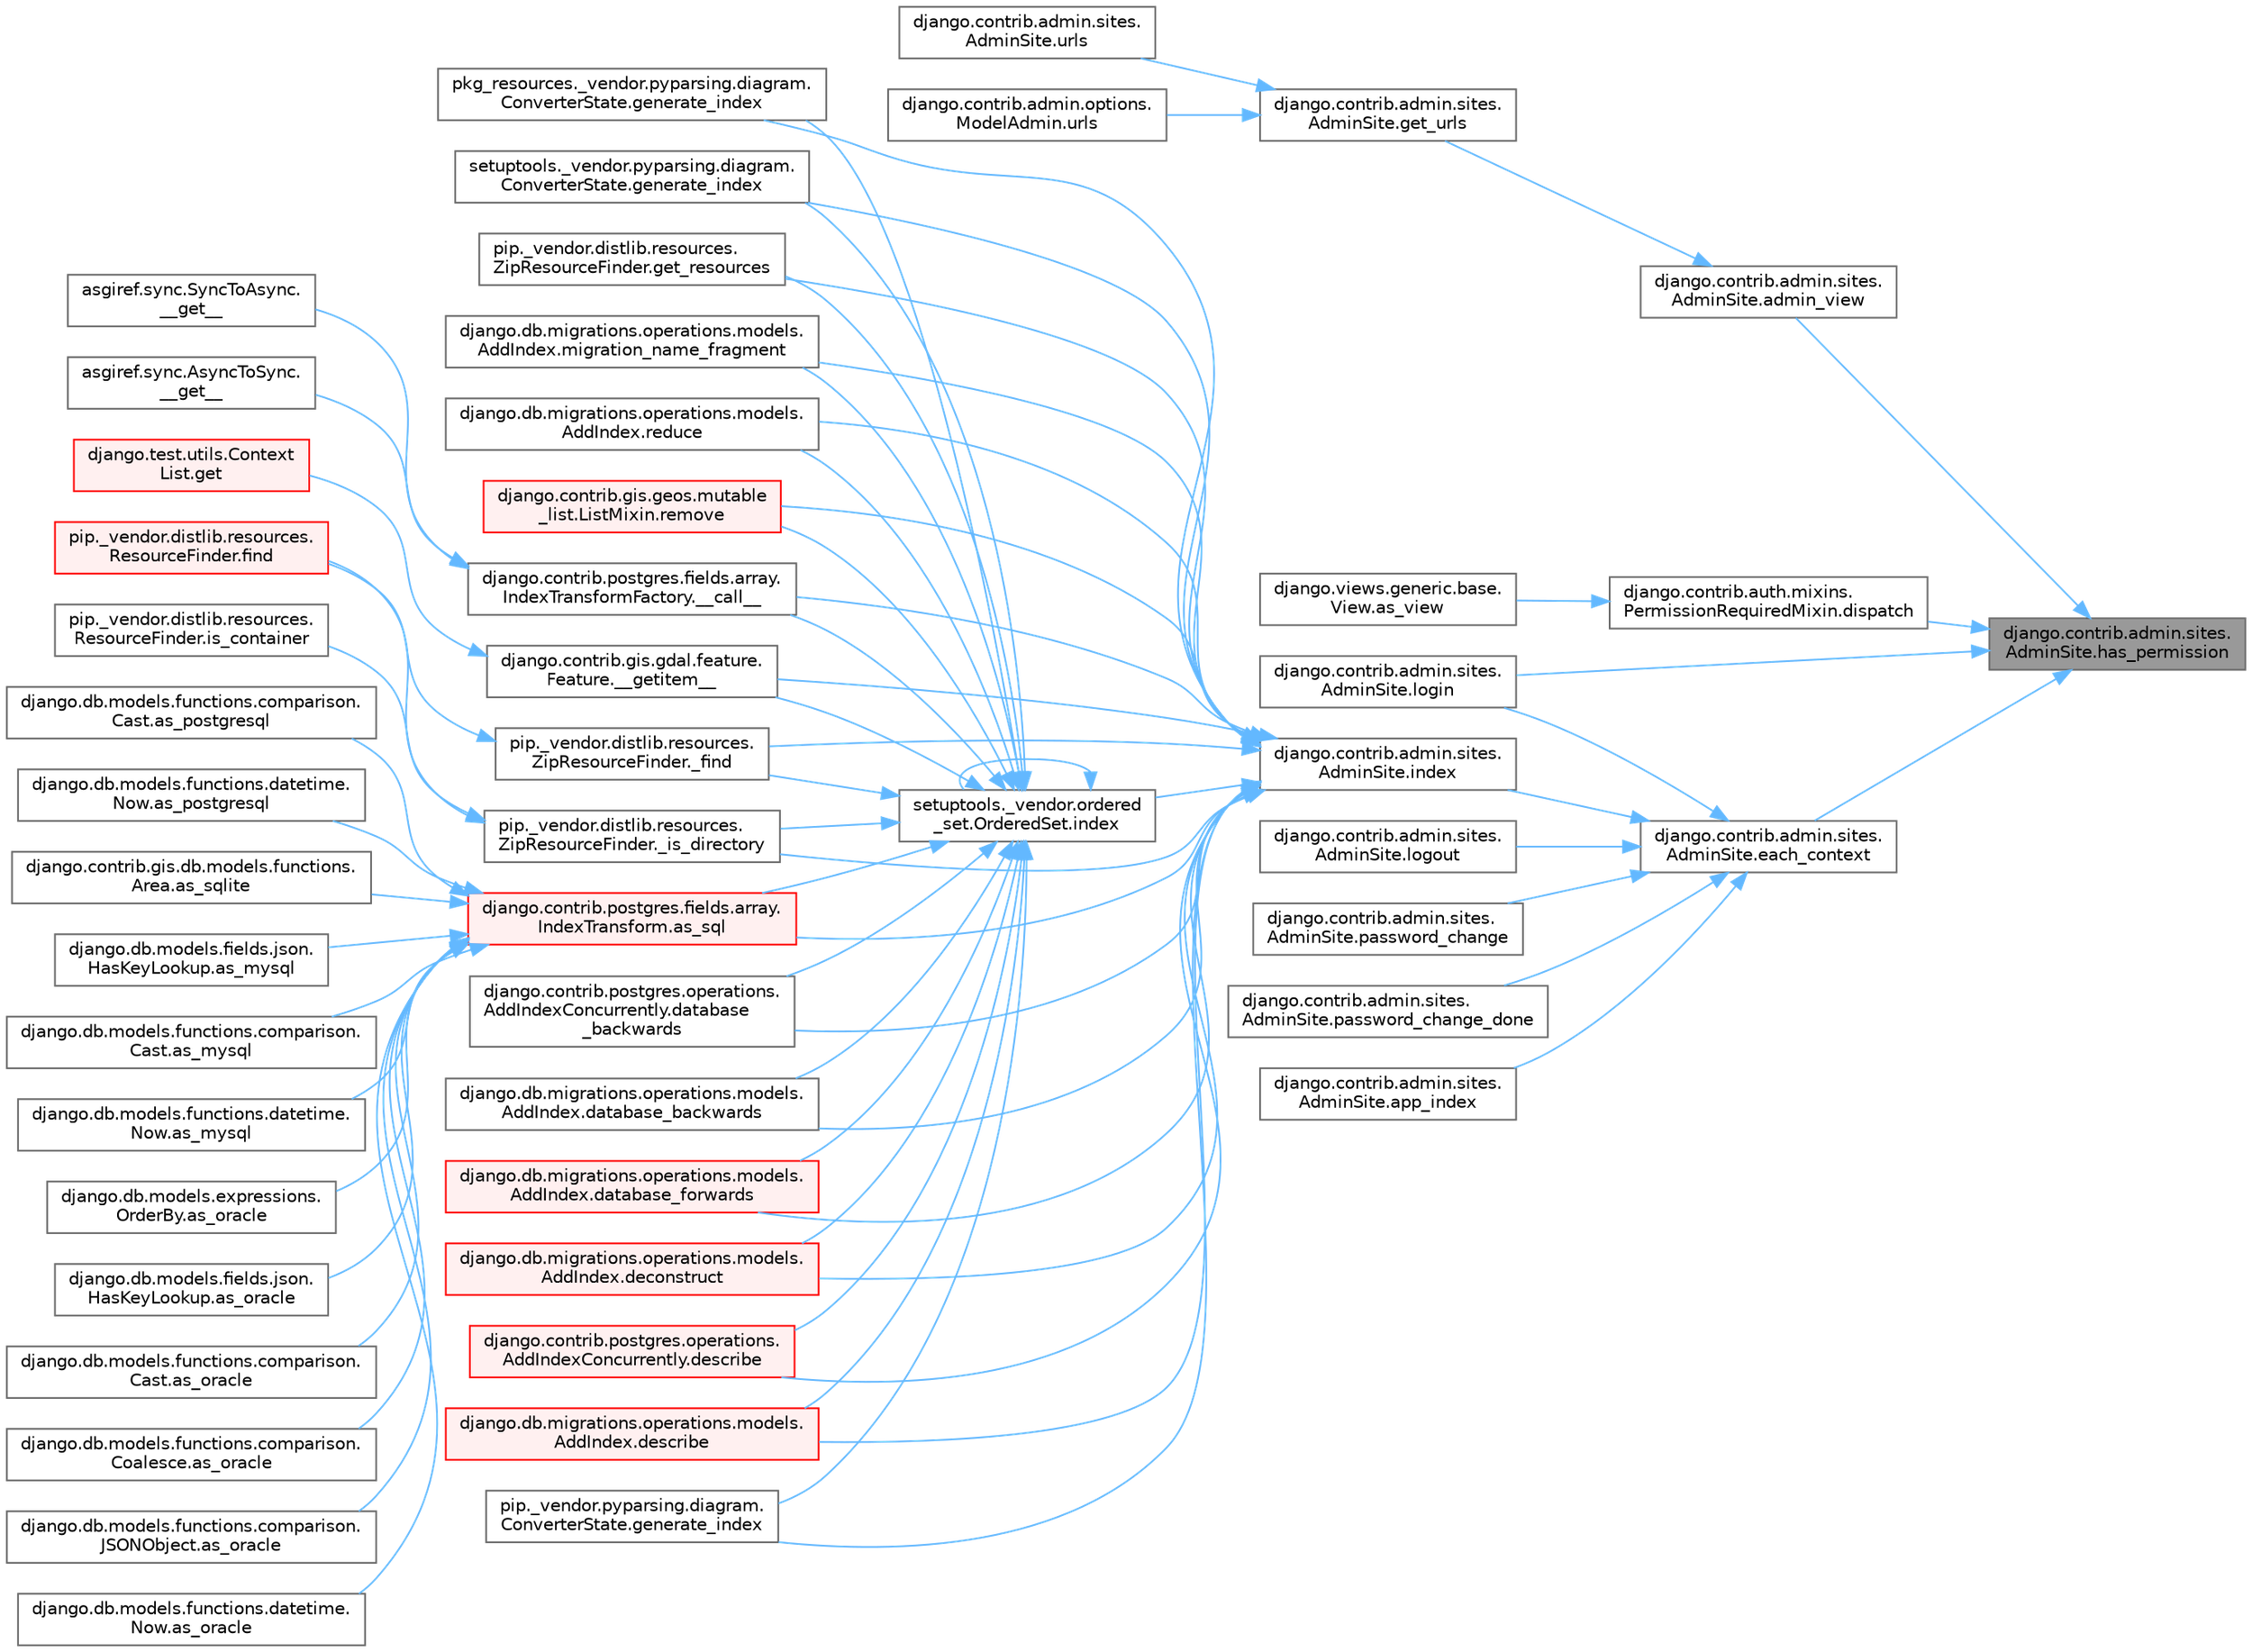 digraph "django.contrib.admin.sites.AdminSite.has_permission"
{
 // LATEX_PDF_SIZE
  bgcolor="transparent";
  edge [fontname=Helvetica,fontsize=10,labelfontname=Helvetica,labelfontsize=10];
  node [fontname=Helvetica,fontsize=10,shape=box,height=0.2,width=0.4];
  rankdir="RL";
  Node1 [id="Node000001",label="django.contrib.admin.sites.\lAdminSite.has_permission",height=0.2,width=0.4,color="gray40", fillcolor="grey60", style="filled", fontcolor="black",tooltip=" "];
  Node1 -> Node2 [id="edge1_Node000001_Node000002",dir="back",color="steelblue1",style="solid",tooltip=" "];
  Node2 [id="Node000002",label="django.contrib.admin.sites.\lAdminSite.admin_view",height=0.2,width=0.4,color="grey40", fillcolor="white", style="filled",URL="$classdjango_1_1contrib_1_1admin_1_1sites_1_1_admin_site.html#a9dc21ef6fee579f9607db56cb767bce9",tooltip=" "];
  Node2 -> Node3 [id="edge2_Node000002_Node000003",dir="back",color="steelblue1",style="solid",tooltip=" "];
  Node3 [id="Node000003",label="django.contrib.admin.sites.\lAdminSite.get_urls",height=0.2,width=0.4,color="grey40", fillcolor="white", style="filled",URL="$classdjango_1_1contrib_1_1admin_1_1sites_1_1_admin_site.html#aeb606e81932a5382dd18cca4f985bd91",tooltip=" "];
  Node3 -> Node4 [id="edge3_Node000003_Node000004",dir="back",color="steelblue1",style="solid",tooltip=" "];
  Node4 [id="Node000004",label="django.contrib.admin.options.\lModelAdmin.urls",height=0.2,width=0.4,color="grey40", fillcolor="white", style="filled",URL="$classdjango_1_1contrib_1_1admin_1_1options_1_1_model_admin.html#acb0acd66eaa0285cb84a9725337e0461",tooltip=" "];
  Node3 -> Node5 [id="edge4_Node000003_Node000005",dir="back",color="steelblue1",style="solid",tooltip=" "];
  Node5 [id="Node000005",label="django.contrib.admin.sites.\lAdminSite.urls",height=0.2,width=0.4,color="grey40", fillcolor="white", style="filled",URL="$classdjango_1_1contrib_1_1admin_1_1sites_1_1_admin_site.html#a5779602ab3f5e37505aa669f7e7d61d3",tooltip=" "];
  Node1 -> Node6 [id="edge5_Node000001_Node000006",dir="back",color="steelblue1",style="solid",tooltip=" "];
  Node6 [id="Node000006",label="django.contrib.auth.mixins.\lPermissionRequiredMixin.dispatch",height=0.2,width=0.4,color="grey40", fillcolor="white", style="filled",URL="$classdjango_1_1contrib_1_1auth_1_1mixins_1_1_permission_required_mixin.html#a99e912aa9c164e7f4e91e46eb9307327",tooltip=" "];
  Node6 -> Node7 [id="edge6_Node000006_Node000007",dir="back",color="steelblue1",style="solid",tooltip=" "];
  Node7 [id="Node000007",label="django.views.generic.base.\lView.as_view",height=0.2,width=0.4,color="grey40", fillcolor="white", style="filled",URL="$classdjango_1_1views_1_1generic_1_1base_1_1_view.html#a84aeb44ead28d3965e5e2c15b3736bd1",tooltip=" "];
  Node1 -> Node8 [id="edge7_Node000001_Node000008",dir="back",color="steelblue1",style="solid",tooltip=" "];
  Node8 [id="Node000008",label="django.contrib.admin.sites.\lAdminSite.each_context",height=0.2,width=0.4,color="grey40", fillcolor="white", style="filled",URL="$classdjango_1_1contrib_1_1admin_1_1sites_1_1_admin_site.html#a2fa6564879d3934ecab0af6453f2ff39",tooltip=" "];
  Node8 -> Node9 [id="edge8_Node000008_Node000009",dir="back",color="steelblue1",style="solid",tooltip=" "];
  Node9 [id="Node000009",label="django.contrib.admin.sites.\lAdminSite.app_index",height=0.2,width=0.4,color="grey40", fillcolor="white", style="filled",URL="$classdjango_1_1contrib_1_1admin_1_1sites_1_1_admin_site.html#acaada7e9fc70407fef89f7ef56265c9e",tooltip=" "];
  Node8 -> Node10 [id="edge9_Node000008_Node000010",dir="back",color="steelblue1",style="solid",tooltip=" "];
  Node10 [id="Node000010",label="django.contrib.admin.sites.\lAdminSite.index",height=0.2,width=0.4,color="grey40", fillcolor="white", style="filled",URL="$classdjango_1_1contrib_1_1admin_1_1sites_1_1_admin_site.html#a8cc2add93ddb844723663bc9f56e8e1d",tooltip=" "];
  Node10 -> Node11 [id="edge10_Node000010_Node000011",dir="back",color="steelblue1",style="solid",tooltip=" "];
  Node11 [id="Node000011",label="django.contrib.postgres.fields.array.\lIndexTransformFactory.__call__",height=0.2,width=0.4,color="grey40", fillcolor="white", style="filled",URL="$classdjango_1_1contrib_1_1postgres_1_1fields_1_1array_1_1_index_transform_factory.html#a33f045a7af97794cac3f1df22d972635",tooltip=" "];
  Node11 -> Node12 [id="edge11_Node000011_Node000012",dir="back",color="steelblue1",style="solid",tooltip=" "];
  Node12 [id="Node000012",label="asgiref.sync.AsyncToSync.\l__get__",height=0.2,width=0.4,color="grey40", fillcolor="white", style="filled",URL="$classasgiref_1_1sync_1_1_async_to_sync.html#a23e9ef7a73da98dad9e3f4e65846969b",tooltip=" "];
  Node11 -> Node13 [id="edge12_Node000011_Node000013",dir="back",color="steelblue1",style="solid",tooltip=" "];
  Node13 [id="Node000013",label="asgiref.sync.SyncToAsync.\l__get__",height=0.2,width=0.4,color="grey40", fillcolor="white", style="filled",URL="$classasgiref_1_1sync_1_1_sync_to_async.html#aebdfbe3f01079a529fd2f39810597381",tooltip=" "];
  Node10 -> Node14 [id="edge13_Node000010_Node000014",dir="back",color="steelblue1",style="solid",tooltip=" "];
  Node14 [id="Node000014",label="django.contrib.gis.gdal.feature.\lFeature.__getitem__",height=0.2,width=0.4,color="grey40", fillcolor="white", style="filled",URL="$classdjango_1_1contrib_1_1gis_1_1gdal_1_1feature_1_1_feature.html#aae4693a9e667abc1ae43cef10ed648dd",tooltip=" "];
  Node14 -> Node15 [id="edge14_Node000014_Node000015",dir="back",color="steelblue1",style="solid",tooltip=" "];
  Node15 [id="Node000015",label="django.test.utils.Context\lList.get",height=0.2,width=0.4,color="red", fillcolor="#FFF0F0", style="filled",URL="$classdjango_1_1test_1_1utils_1_1_context_list.html#a1797663a8ac92f44dcb9ad281a896842",tooltip=" "];
  Node10 -> Node3151 [id="edge15_Node000010_Node003151",dir="back",color="steelblue1",style="solid",tooltip=" "];
  Node3151 [id="Node003151",label="pip._vendor.distlib.resources.\lZipResourceFinder._find",height=0.2,width=0.4,color="grey40", fillcolor="white", style="filled",URL="$classpip_1_1__vendor_1_1distlib_1_1resources_1_1_zip_resource_finder.html#a57879b360fbd9bfbc21b592644b86289",tooltip=" "];
  Node3151 -> Node3152 [id="edge16_Node003151_Node003152",dir="back",color="steelblue1",style="solid",tooltip=" "];
  Node3152 [id="Node003152",label="pip._vendor.distlib.resources.\lResourceFinder.find",height=0.2,width=0.4,color="red", fillcolor="#FFF0F0", style="filled",URL="$classpip_1_1__vendor_1_1distlib_1_1resources_1_1_resource_finder.html#abad206a30505747120bab223934d4bf5",tooltip=" "];
  Node10 -> Node3163 [id="edge17_Node000010_Node003163",dir="back",color="steelblue1",style="solid",tooltip=" "];
  Node3163 [id="Node003163",label="pip._vendor.distlib.resources.\lZipResourceFinder._is_directory",height=0.2,width=0.4,color="grey40", fillcolor="white", style="filled",URL="$classpip_1_1__vendor_1_1distlib_1_1resources_1_1_zip_resource_finder.html#a0345cc785b803debb71a5b549c75b0d8",tooltip=" "];
  Node3163 -> Node3152 [id="edge18_Node003163_Node003152",dir="back",color="steelblue1",style="solid",tooltip=" "];
  Node3163 -> Node3164 [id="edge19_Node003163_Node003164",dir="back",color="steelblue1",style="solid",tooltip=" "];
  Node3164 [id="Node003164",label="pip._vendor.distlib.resources.\lResourceFinder.is_container",height=0.2,width=0.4,color="grey40", fillcolor="white", style="filled",URL="$classpip_1_1__vendor_1_1distlib_1_1resources_1_1_resource_finder.html#ad276e0f943f151b55f8684bd31847aa3",tooltip=" "];
  Node10 -> Node1233 [id="edge20_Node000010_Node001233",dir="back",color="steelblue1",style="solid",tooltip=" "];
  Node1233 [id="Node001233",label="django.contrib.postgres.fields.array.\lIndexTransform.as_sql",height=0.2,width=0.4,color="red", fillcolor="#FFF0F0", style="filled",URL="$classdjango_1_1contrib_1_1postgres_1_1fields_1_1array_1_1_index_transform.html#aa3768b799c70ccd1a20642f974723bc7",tooltip=" "];
  Node1233 -> Node322 [id="edge21_Node001233_Node000322",dir="back",color="steelblue1",style="solid",tooltip=" "];
  Node322 [id="Node000322",label="django.db.models.fields.json.\lHasKeyLookup.as_mysql",height=0.2,width=0.4,color="grey40", fillcolor="white", style="filled",URL="$classdjango_1_1db_1_1models_1_1fields_1_1json_1_1_has_key_lookup.html#a10f67427287f2c0ea32513ca6f481e96",tooltip=" "];
  Node1233 -> Node323 [id="edge22_Node001233_Node000323",dir="back",color="steelblue1",style="solid",tooltip=" "];
  Node323 [id="Node000323",label="django.db.models.functions.comparison.\lCast.as_mysql",height=0.2,width=0.4,color="grey40", fillcolor="white", style="filled",URL="$classdjango_1_1db_1_1models_1_1functions_1_1comparison_1_1_cast.html#a447737891e955909c6a381529a67a84e",tooltip=" "];
  Node1233 -> Node324 [id="edge23_Node001233_Node000324",dir="back",color="steelblue1",style="solid",tooltip=" "];
  Node324 [id="Node000324",label="django.db.models.functions.datetime.\lNow.as_mysql",height=0.2,width=0.4,color="grey40", fillcolor="white", style="filled",URL="$classdjango_1_1db_1_1models_1_1functions_1_1datetime_1_1_now.html#a070a9334fb198086c0c4e96e9725d92b",tooltip=" "];
  Node1233 -> Node314 [id="edge24_Node001233_Node000314",dir="back",color="steelblue1",style="solid",tooltip=" "];
  Node314 [id="Node000314",label="django.db.models.expressions.\lOrderBy.as_oracle",height=0.2,width=0.4,color="grey40", fillcolor="white", style="filled",URL="$classdjango_1_1db_1_1models_1_1expressions_1_1_order_by.html#af9b6ede9b0df85d6bcf54f983b3a8f6a",tooltip=" "];
  Node1233 -> Node325 [id="edge25_Node001233_Node000325",dir="back",color="steelblue1",style="solid",tooltip=" "];
  Node325 [id="Node000325",label="django.db.models.fields.json.\lHasKeyLookup.as_oracle",height=0.2,width=0.4,color="grey40", fillcolor="white", style="filled",URL="$classdjango_1_1db_1_1models_1_1fields_1_1json_1_1_has_key_lookup.html#afbb88aa4fb23b3ec3acdc695c2f52398",tooltip=" "];
  Node1233 -> Node326 [id="edge26_Node001233_Node000326",dir="back",color="steelblue1",style="solid",tooltip=" "];
  Node326 [id="Node000326",label="django.db.models.functions.comparison.\lCast.as_oracle",height=0.2,width=0.4,color="grey40", fillcolor="white", style="filled",URL="$classdjango_1_1db_1_1models_1_1functions_1_1comparison_1_1_cast.html#ad466cd7ca85dc257d9e2718f41a263ec",tooltip=" "];
  Node1233 -> Node315 [id="edge27_Node001233_Node000315",dir="back",color="steelblue1",style="solid",tooltip=" "];
  Node315 [id="Node000315",label="django.db.models.functions.comparison.\lCoalesce.as_oracle",height=0.2,width=0.4,color="grey40", fillcolor="white", style="filled",URL="$classdjango_1_1db_1_1models_1_1functions_1_1comparison_1_1_coalesce.html#a1bbeea180ef3ef4d8ba5d51d33d6ef85",tooltip=" "];
  Node1233 -> Node327 [id="edge28_Node001233_Node000327",dir="back",color="steelblue1",style="solid",tooltip=" "];
  Node327 [id="Node000327",label="django.db.models.functions.comparison.\lJSONObject.as_oracle",height=0.2,width=0.4,color="grey40", fillcolor="white", style="filled",URL="$classdjango_1_1db_1_1models_1_1functions_1_1comparison_1_1_j_s_o_n_object.html#a4b4fa1161d27b0a9bbbdd0370e9af364",tooltip=" "];
  Node1233 -> Node328 [id="edge29_Node001233_Node000328",dir="back",color="steelblue1",style="solid",tooltip=" "];
  Node328 [id="Node000328",label="django.db.models.functions.datetime.\lNow.as_oracle",height=0.2,width=0.4,color="grey40", fillcolor="white", style="filled",URL="$classdjango_1_1db_1_1models_1_1functions_1_1datetime_1_1_now.html#ad5e1ae918a5c4d39f675f98280440538",tooltip=" "];
  Node1233 -> Node329 [id="edge30_Node001233_Node000329",dir="back",color="steelblue1",style="solid",tooltip=" "];
  Node329 [id="Node000329",label="django.db.models.functions.comparison.\lCast.as_postgresql",height=0.2,width=0.4,color="grey40", fillcolor="white", style="filled",URL="$classdjango_1_1db_1_1models_1_1functions_1_1comparison_1_1_cast.html#ae51aa6aa6fe8ca7064d8bca2f8e05188",tooltip=" "];
  Node1233 -> Node330 [id="edge31_Node001233_Node000330",dir="back",color="steelblue1",style="solid",tooltip=" "];
  Node330 [id="Node000330",label="django.db.models.functions.datetime.\lNow.as_postgresql",height=0.2,width=0.4,color="grey40", fillcolor="white", style="filled",URL="$classdjango_1_1db_1_1models_1_1functions_1_1datetime_1_1_now.html#af1402a88867fc6d69f3f56f655f37fca",tooltip=" "];
  Node1233 -> Node331 [id="edge32_Node001233_Node000331",dir="back",color="steelblue1",style="solid",tooltip=" "];
  Node331 [id="Node000331",label="django.contrib.gis.db.models.functions.\lArea.as_sqlite",height=0.2,width=0.4,color="grey40", fillcolor="white", style="filled",URL="$classdjango_1_1contrib_1_1gis_1_1db_1_1models_1_1functions_1_1_area.html#ab8bfa3d35d4368e04318069dd28bd2ca",tooltip=" "];
  Node10 -> Node3165 [id="edge33_Node000010_Node003165",dir="back",color="steelblue1",style="solid",tooltip=" "];
  Node3165 [id="Node003165",label="django.contrib.postgres.operations.\lAddIndexConcurrently.database\l_backwards",height=0.2,width=0.4,color="grey40", fillcolor="white", style="filled",URL="$classdjango_1_1contrib_1_1postgres_1_1operations_1_1_add_index_concurrently.html#af21e81c4c8073e6ce6da2490487f417f",tooltip=" "];
  Node10 -> Node3166 [id="edge34_Node000010_Node003166",dir="back",color="steelblue1",style="solid",tooltip=" "];
  Node3166 [id="Node003166",label="django.db.migrations.operations.models.\lAddIndex.database_backwards",height=0.2,width=0.4,color="grey40", fillcolor="white", style="filled",URL="$classdjango_1_1db_1_1migrations_1_1operations_1_1models_1_1_add_index.html#a8bf2b8a59248b5f1e13a4f93f478d5fc",tooltip=" "];
  Node10 -> Node3167 [id="edge35_Node000010_Node003167",dir="back",color="steelblue1",style="solid",tooltip=" "];
  Node3167 [id="Node003167",label="django.db.migrations.operations.models.\lAddIndex.database_forwards",height=0.2,width=0.4,color="red", fillcolor="#FFF0F0", style="filled",URL="$classdjango_1_1db_1_1migrations_1_1operations_1_1models_1_1_add_index.html#a494d51a94cc4a5de6355df751929c35d",tooltip=" "];
  Node10 -> Node3168 [id="edge36_Node000010_Node003168",dir="back",color="steelblue1",style="solid",tooltip=" "];
  Node3168 [id="Node003168",label="django.db.migrations.operations.models.\lAddIndex.deconstruct",height=0.2,width=0.4,color="red", fillcolor="#FFF0F0", style="filled",URL="$classdjango_1_1db_1_1migrations_1_1operations_1_1models_1_1_add_index.html#a0a2edbeacf2565de84f867b03b9b5beb",tooltip=" "];
  Node10 -> Node3169 [id="edge37_Node000010_Node003169",dir="back",color="steelblue1",style="solid",tooltip=" "];
  Node3169 [id="Node003169",label="django.contrib.postgres.operations.\lAddIndexConcurrently.describe",height=0.2,width=0.4,color="red", fillcolor="#FFF0F0", style="filled",URL="$classdjango_1_1contrib_1_1postgres_1_1operations_1_1_add_index_concurrently.html#a84138b3c8346c4ba80783811dce25059",tooltip=" "];
  Node10 -> Node3170 [id="edge38_Node000010_Node003170",dir="back",color="steelblue1",style="solid",tooltip=" "];
  Node3170 [id="Node003170",label="django.db.migrations.operations.models.\lAddIndex.describe",height=0.2,width=0.4,color="red", fillcolor="#FFF0F0", style="filled",URL="$classdjango_1_1db_1_1migrations_1_1operations_1_1models_1_1_add_index.html#af600940898d33e0479390c3fdcb3fdb0",tooltip=" "];
  Node10 -> Node3171 [id="edge39_Node000010_Node003171",dir="back",color="steelblue1",style="solid",tooltip=" "];
  Node3171 [id="Node003171",label="pip._vendor.pyparsing.diagram.\lConverterState.generate_index",height=0.2,width=0.4,color="grey40", fillcolor="white", style="filled",URL="$classpip_1_1__vendor_1_1pyparsing_1_1diagram_1_1_converter_state.html#a6b50b6d16bd485df2ba310e2a01c7141",tooltip=" "];
  Node10 -> Node3172 [id="edge40_Node000010_Node003172",dir="back",color="steelblue1",style="solid",tooltip=" "];
  Node3172 [id="Node003172",label="pkg_resources._vendor.pyparsing.diagram.\lConverterState.generate_index",height=0.2,width=0.4,color="grey40", fillcolor="white", style="filled",URL="$classpkg__resources_1_1__vendor_1_1pyparsing_1_1diagram_1_1_converter_state.html#abddfb4dd2bea3fee1abc2baaddec6a51",tooltip=" "];
  Node10 -> Node3173 [id="edge41_Node000010_Node003173",dir="back",color="steelblue1",style="solid",tooltip=" "];
  Node3173 [id="Node003173",label="setuptools._vendor.pyparsing.diagram.\lConverterState.generate_index",height=0.2,width=0.4,color="grey40", fillcolor="white", style="filled",URL="$classsetuptools_1_1__vendor_1_1pyparsing_1_1diagram_1_1_converter_state.html#a9724b20bc440dfeaf8e815d7d02ca45d",tooltip=" "];
  Node10 -> Node3174 [id="edge42_Node000010_Node003174",dir="back",color="steelblue1",style="solid",tooltip=" "];
  Node3174 [id="Node003174",label="pip._vendor.distlib.resources.\lZipResourceFinder.get_resources",height=0.2,width=0.4,color="grey40", fillcolor="white", style="filled",URL="$classpip_1_1__vendor_1_1distlib_1_1resources_1_1_zip_resource_finder.html#af52a0d940ce1b88d0ee0bd2b3d6fefea",tooltip=" "];
  Node10 -> Node3175 [id="edge43_Node000010_Node003175",dir="back",color="steelblue1",style="solid",tooltip=" "];
  Node3175 [id="Node003175",label="setuptools._vendor.ordered\l_set.OrderedSet.index",height=0.2,width=0.4,color="grey40", fillcolor="white", style="filled",URL="$classsetuptools_1_1__vendor_1_1ordered__set_1_1_ordered_set.html#a3776e1e90eecdc18f016ad695b56723f",tooltip=" "];
  Node3175 -> Node11 [id="edge44_Node003175_Node000011",dir="back",color="steelblue1",style="solid",tooltip=" "];
  Node3175 -> Node14 [id="edge45_Node003175_Node000014",dir="back",color="steelblue1",style="solid",tooltip=" "];
  Node3175 -> Node3151 [id="edge46_Node003175_Node003151",dir="back",color="steelblue1",style="solid",tooltip=" "];
  Node3175 -> Node3163 [id="edge47_Node003175_Node003163",dir="back",color="steelblue1",style="solid",tooltip=" "];
  Node3175 -> Node1233 [id="edge48_Node003175_Node001233",dir="back",color="steelblue1",style="solid",tooltip=" "];
  Node3175 -> Node3165 [id="edge49_Node003175_Node003165",dir="back",color="steelblue1",style="solid",tooltip=" "];
  Node3175 -> Node3166 [id="edge50_Node003175_Node003166",dir="back",color="steelblue1",style="solid",tooltip=" "];
  Node3175 -> Node3167 [id="edge51_Node003175_Node003167",dir="back",color="steelblue1",style="solid",tooltip=" "];
  Node3175 -> Node3168 [id="edge52_Node003175_Node003168",dir="back",color="steelblue1",style="solid",tooltip=" "];
  Node3175 -> Node3169 [id="edge53_Node003175_Node003169",dir="back",color="steelblue1",style="solid",tooltip=" "];
  Node3175 -> Node3170 [id="edge54_Node003175_Node003170",dir="back",color="steelblue1",style="solid",tooltip=" "];
  Node3175 -> Node3171 [id="edge55_Node003175_Node003171",dir="back",color="steelblue1",style="solid",tooltip=" "];
  Node3175 -> Node3172 [id="edge56_Node003175_Node003172",dir="back",color="steelblue1",style="solid",tooltip=" "];
  Node3175 -> Node3173 [id="edge57_Node003175_Node003173",dir="back",color="steelblue1",style="solid",tooltip=" "];
  Node3175 -> Node3174 [id="edge58_Node003175_Node003174",dir="back",color="steelblue1",style="solid",tooltip=" "];
  Node3175 -> Node3175 [id="edge59_Node003175_Node003175",dir="back",color="steelblue1",style="solid",tooltip=" "];
  Node3175 -> Node3176 [id="edge60_Node003175_Node003176",dir="back",color="steelblue1",style="solid",tooltip=" "];
  Node3176 [id="Node003176",label="django.db.migrations.operations.models.\lAddIndex.migration_name_fragment",height=0.2,width=0.4,color="grey40", fillcolor="white", style="filled",URL="$classdjango_1_1db_1_1migrations_1_1operations_1_1models_1_1_add_index.html#af97c1557b00ac3df386dce39dca6d62a",tooltip=" "];
  Node3175 -> Node3177 [id="edge61_Node003175_Node003177",dir="back",color="steelblue1",style="solid",tooltip=" "];
  Node3177 [id="Node003177",label="django.db.migrations.operations.models.\lAddIndex.reduce",height=0.2,width=0.4,color="grey40", fillcolor="white", style="filled",URL="$classdjango_1_1db_1_1migrations_1_1operations_1_1models_1_1_add_index.html#afcdc7f78bcf2f61f33d6ac5e8d99d768",tooltip=" "];
  Node3175 -> Node3178 [id="edge62_Node003175_Node003178",dir="back",color="steelblue1",style="solid",tooltip=" "];
  Node3178 [id="Node003178",label="django.contrib.gis.geos.mutable\l_list.ListMixin.remove",height=0.2,width=0.4,color="red", fillcolor="#FFF0F0", style="filled",URL="$classdjango_1_1contrib_1_1gis_1_1geos_1_1mutable__list_1_1_list_mixin.html#ade74af9abc20e0c859f0e17a689947b7",tooltip=" "];
  Node10 -> Node3176 [id="edge63_Node000010_Node003176",dir="back",color="steelblue1",style="solid",tooltip=" "];
  Node10 -> Node3177 [id="edge64_Node000010_Node003177",dir="back",color="steelblue1",style="solid",tooltip=" "];
  Node10 -> Node3178 [id="edge65_Node000010_Node003178",dir="back",color="steelblue1",style="solid",tooltip=" "];
  Node8 -> Node2037 [id="edge66_Node000008_Node002037",dir="back",color="steelblue1",style="solid",tooltip=" "];
  Node2037 [id="Node002037",label="django.contrib.admin.sites.\lAdminSite.login",height=0.2,width=0.4,color="grey40", fillcolor="white", style="filled",URL="$classdjango_1_1contrib_1_1admin_1_1sites_1_1_admin_site.html#a6f9d187f1fc60ed32fe59f8e34a0e553",tooltip=" "];
  Node8 -> Node2038 [id="edge67_Node000008_Node002038",dir="back",color="steelblue1",style="solid",tooltip=" "];
  Node2038 [id="Node002038",label="django.contrib.admin.sites.\lAdminSite.logout",height=0.2,width=0.4,color="grey40", fillcolor="white", style="filled",URL="$classdjango_1_1contrib_1_1admin_1_1sites_1_1_admin_site.html#ab9387091bd247fc6a862e5be2c3c45cb",tooltip=" "];
  Node8 -> Node2071 [id="edge68_Node000008_Node002071",dir="back",color="steelblue1",style="solid",tooltip=" "];
  Node2071 [id="Node002071",label="django.contrib.admin.sites.\lAdminSite.password_change",height=0.2,width=0.4,color="grey40", fillcolor="white", style="filled",URL="$classdjango_1_1contrib_1_1admin_1_1sites_1_1_admin_site.html#a3a75062de30d9a7f9efdf14922143171",tooltip=" "];
  Node8 -> Node2072 [id="edge69_Node000008_Node002072",dir="back",color="steelblue1",style="solid",tooltip=" "];
  Node2072 [id="Node002072",label="django.contrib.admin.sites.\lAdminSite.password_change_done",height=0.2,width=0.4,color="grey40", fillcolor="white", style="filled",URL="$classdjango_1_1contrib_1_1admin_1_1sites_1_1_admin_site.html#a1875c620b3cfff3a3ae5b0d5e0443601",tooltip=" "];
  Node1 -> Node2037 [id="edge70_Node000001_Node002037",dir="back",color="steelblue1",style="solid",tooltip=" "];
}
